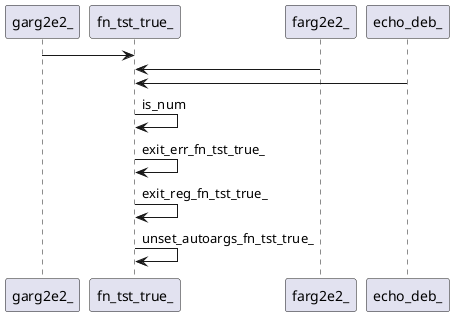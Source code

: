 @startuml rete
garg2e2_ -> fn_tst_true_ 
farg2e2_ -> fn_tst_true_
echo_deb_ -> fn_tst_true_
fn_tst_true_ -> fn_tst_true_:is_num
fn_tst_true_ -> fn_tst_true_:exit_err_fn_tst_true_
fn_tst_true_ -> fn_tst_true_:exit_reg_fn_tst_true_
fn_tst_true_ -> fn_tst_true_:unset_autoargs_fn_tst_true_
' {wrap_fn}
' fnn o-> fn_tst_true_
' {body_fn}
@enduml
